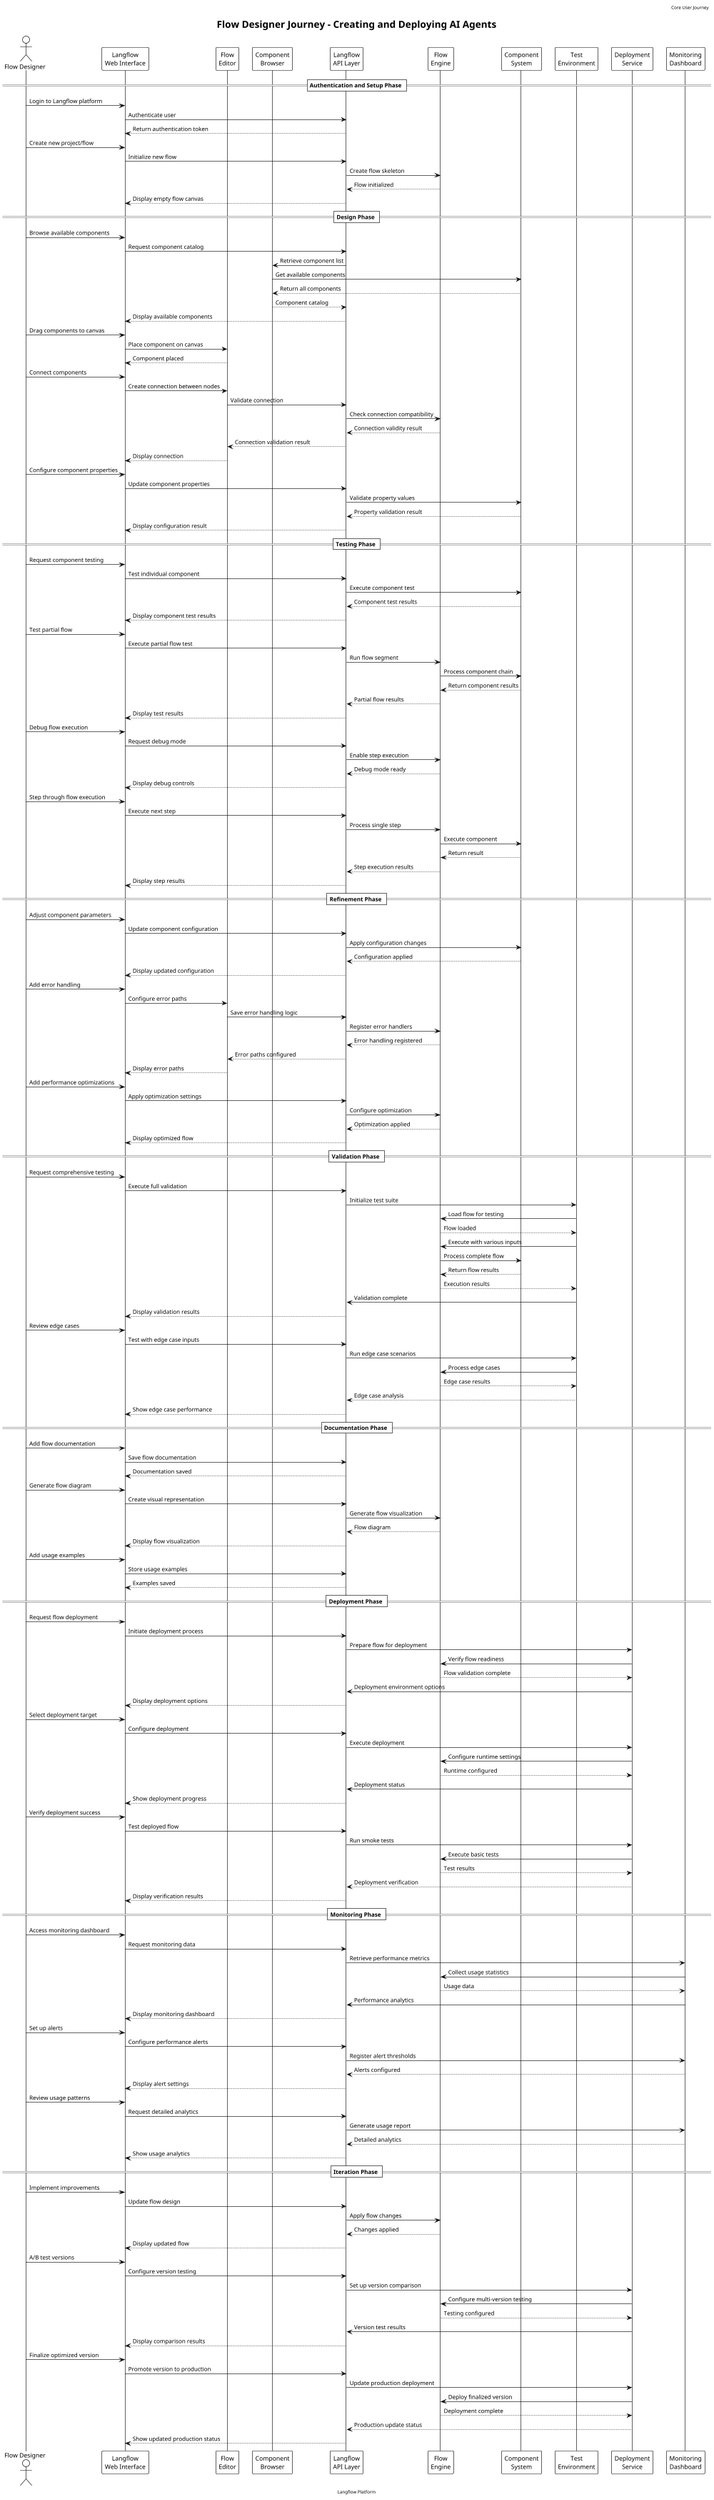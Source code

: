 @startuml Flow Designer Journey
!theme plain
scale max 1000 width

'Define participants
actor "Flow Designer" as Designer
participant "Langflow\nWeb Interface" as UI
participant "Flow\nEditor" as Editor
participant "Component\nBrowser" as Browser
participant "Langflow\nAPI Layer" as API
participant "Flow\nEngine" as Engine
participant "Component\nSystem" as CompSys
participant "Test\nEnvironment" as Test
participant "Deployment\nService" as Deploy
participant "Monitoring\nDashboard" as Monitor

'Title and headers
title Flow Designer Journey - Creating and Deploying AI Agents
header Core User Journey
footer Langflow Platform

'Sequence definition
== Authentication and Setup Phase ==

Designer -> UI: Login to Langflow platform
UI -> API: Authenticate user
API --> UI: Return authentication token

Designer -> UI: Create new project/flow
UI -> API: Initialize new flow
API -> Engine: Create flow skeleton
Engine --> API: Flow initialized
API --> UI: Display empty flow canvas

== Design Phase ==

Designer -> UI: Browse available components
UI -> API: Request component catalog
API -> Browser: Retrieve component list
Browser -> CompSys: Get available components
CompSys --> Browser: Return all components
Browser --> API: Component catalog
API --> UI: Display available components

Designer -> UI: Drag components to canvas
UI -> Editor: Place component on canvas
Editor --> UI: Component placed

Designer -> UI: Connect components
UI -> Editor: Create connection between nodes
Editor -> API: Validate connection
API -> Engine: Check connection compatibility
Engine --> API: Connection validity result
API --> Editor: Connection validation result
Editor --> UI: Display connection

Designer -> UI: Configure component properties
UI -> API: Update component properties
API -> CompSys: Validate property values
CompSys --> API: Property validation result
API --> UI: Display configuration result

== Testing Phase ==

Designer -> UI: Request component testing
UI -> API: Test individual component
API -> CompSys: Execute component test
CompSys --> API: Component test results
API --> UI: Display component test results

Designer -> UI: Test partial flow
UI -> API: Execute partial flow test
API -> Engine: Run flow segment
Engine -> CompSys: Process component chain
CompSys --> Engine: Return component results
Engine --> API: Partial flow results
API --> UI: Display test results

Designer -> UI: Debug flow execution
UI -> API: Request debug mode
API -> Engine: Enable step execution
Engine --> API: Debug mode ready
API --> UI: Display debug controls

Designer -> UI: Step through flow execution
UI -> API: Execute next step
API -> Engine: Process single step
Engine -> CompSys: Execute component
CompSys --> Engine: Return result
Engine --> API: Step execution results
API --> UI: Display step results

== Refinement Phase ==

Designer -> UI: Adjust component parameters
UI -> API: Update component configuration
API -> CompSys: Apply configuration changes
CompSys --> API: Configuration applied
API --> UI: Display updated configuration

Designer -> UI: Add error handling
UI -> Editor: Configure error paths
Editor -> API: Save error handling logic
API -> Engine: Register error handlers
Engine --> API: Error handling registered
API --> Editor: Error paths configured
Editor --> UI: Display error paths

Designer -> UI: Add performance optimizations
UI -> API: Apply optimization settings
API -> Engine: Configure optimization
Engine --> API: Optimization applied
API --> UI: Display optimized flow

== Validation Phase ==

Designer -> UI: Request comprehensive testing
UI -> API: Execute full validation
API -> Test: Initialize test suite
Test -> Engine: Load flow for testing
Engine --> Test: Flow loaded
Test -> Engine: Execute with various inputs
Engine -> CompSys: Process complete flow
CompSys --> Engine: Return flow results
Engine --> Test: Execution results
Test -> API: Validation complete
API --> UI: Display validation results

Designer -> UI: Review edge cases
UI -> API: Test with edge case inputs
API -> Test: Run edge case scenarios
Test -> Engine: Process edge cases
Engine --> Test: Edge case results
Test --> API: Edge case analysis
API --> UI: Show edge case performance

== Documentation Phase ==

Designer -> UI: Add flow documentation
UI -> API: Save flow documentation
API --> UI: Documentation saved

Designer -> UI: Generate flow diagram
UI -> API: Create visual representation
API -> Engine: Generate flow visualization
Engine --> API: Flow diagram
API --> UI: Display flow visualization

Designer -> UI: Add usage examples
UI -> API: Store usage examples
API --> UI: Examples saved

== Deployment Phase ==

Designer -> UI: Request flow deployment
UI -> API: Initiate deployment process
API -> Deploy: Prepare flow for deployment
Deploy -> Engine: Verify flow readiness
Engine --> Deploy: Flow validation complete
Deploy -> API: Deployment environment options
API --> UI: Display deployment options

Designer -> UI: Select deployment target
UI -> API: Configure deployment
API -> Deploy: Execute deployment
Deploy -> Engine: Configure runtime settings
Engine --> Deploy: Runtime configured
Deploy -> API: Deployment status
API --> UI: Show deployment progress

Designer -> UI: Verify deployment success
UI -> API: Test deployed flow
API -> Deploy: Run smoke tests
Deploy -> Engine: Execute basic tests
Engine --> Deploy: Test results
Deploy --> API: Deployment verification
API --> UI: Display verification results

== Monitoring Phase ==

Designer -> UI: Access monitoring dashboard
UI -> API: Request monitoring data
API -> Monitor: Retrieve performance metrics
Monitor -> Engine: Collect usage statistics
Engine --> Monitor: Usage data
Monitor -> API: Performance analytics
API --> UI: Display monitoring dashboard

Designer -> UI: Set up alerts
UI -> API: Configure performance alerts
API -> Monitor: Register alert thresholds
Monitor --> API: Alerts configured
API --> UI: Display alert settings

Designer -> UI: Review usage patterns
UI -> API: Request detailed analytics
API -> Monitor: Generate usage report
Monitor --> API: Detailed analytics
API --> UI: Show usage analytics

== Iteration Phase ==

Designer -> UI: Implement improvements
UI -> API: Update flow design
API -> Engine: Apply flow changes
Engine --> API: Changes applied
API --> UI: Display updated flow

Designer -> UI: A/B test versions
UI -> API: Configure version testing
API -> Deploy: Set up version comparison
Deploy -> Engine: Configure multi-version testing
Engine --> Deploy: Testing configured
Deploy -> API: Version test results
API --> UI: Display comparison results

Designer -> UI: Finalize optimized version
UI -> API: Promote version to production
API -> Deploy: Update production deployment
Deploy -> Engine: Deploy finalized version
Engine --> Deploy: Deployment complete
Deploy --> API: Production update status
API --> UI: Show updated production status

@enduml 